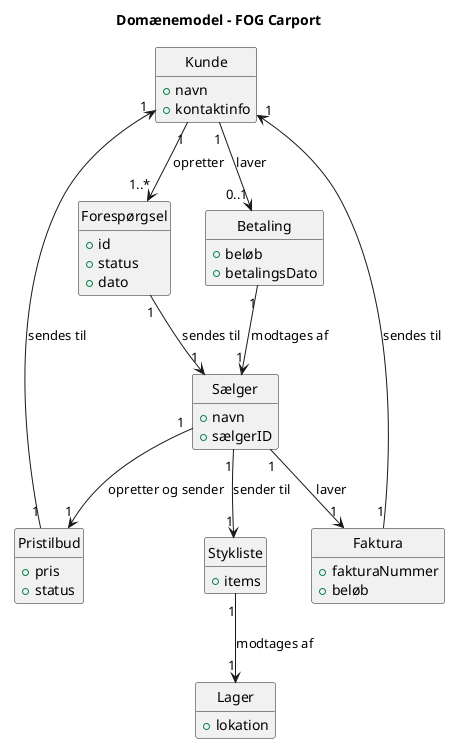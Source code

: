 @startuml
Title Domænemodel - FOG Carport

hide circle
hide methods

entity Kunde {
    +navn
    +kontaktinfo
}

entity Forespørgsel {
    +id
    +status
    +dato
}

entity Sælger {
    +navn
    +sælgerID
}

entity Pristilbud {
    +pris
    +status
}

entity Betaling {
    +beløb
    +betalingsDato
}

entity Stykliste {
    +items
}

entity Lager {
    +lokation
}

entity Faktura {
    +fakturaNummer
    +beløb
}

Kunde "1" --> "1..*" Forespørgsel : "opretter"
Forespørgsel "1" --> "1" Sælger : "sendes til"
Sælger "1" --> "1" Pristilbud : "opretter og sender"
Pristilbud "1" --> "1" Kunde : "sendes til"
Kunde "1" --> "0..1" Betaling : "laver"
Betaling "1" --> "1" Sælger : "modtages af"
Sælger "1" --> "1" Stykliste : "sender til"
Sælger "1" --> "1" Faktura : "laver"
Stykliste "1" --> "1" Lager : "modtages af"
Faktura "1" --> "1" Kunde : "sendes til"

@enduml